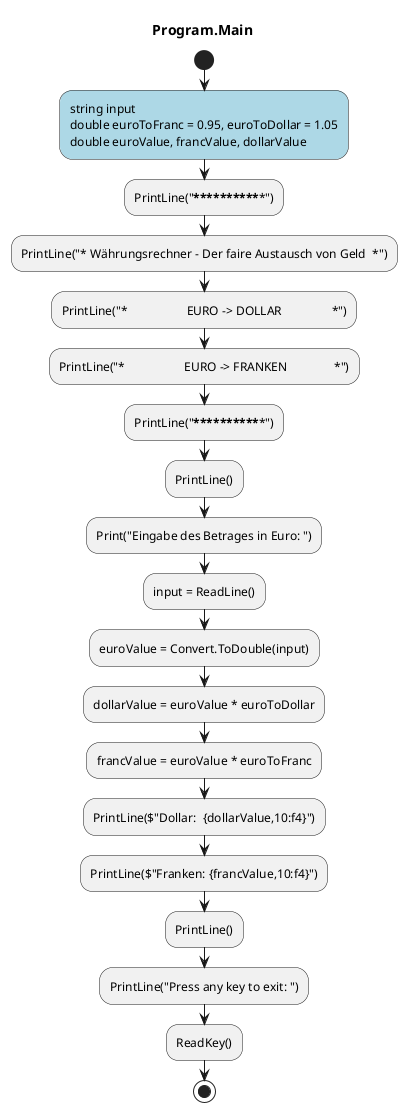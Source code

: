@startuml Program.Main
title Program.Main
start
#LightBlue:string input
double euroToFranc = 0.95, euroToDollar = 1.05
double euroValue, francValue, dollarValue;
:PrintLine("***************************************************");
:PrintLine("* Währungsrechner - Der faire Austausch von Geld  *");
:PrintLine("*                   EURO -> DOLLAR                *");
:PrintLine("*                   EURO -> FRANKEN               *");
:PrintLine("***************************************************");
:PrintLine();
:Print("Eingabe des Betrages in Euro: ");
:input = ReadLine();
:euroValue = Convert.ToDouble(input);
:dollarValue = euroValue * euroToDollar;
:francValue = euroValue * euroToFranc;
:PrintLine($"Dollar:  {dollarValue,10:f4}");
:PrintLine($"Franken: {francValue,10:f4}");
:PrintLine();
:PrintLine("Press any key to exit: ");
:ReadKey();
stop
@enduml
